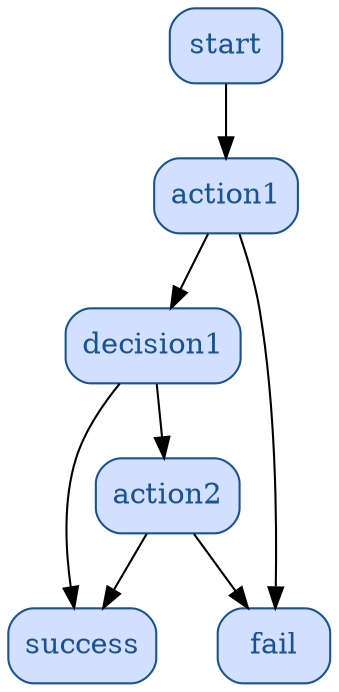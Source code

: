 digraph G {
  start [ fillcolor="#D3DFFF" shape="box" color="#1A5490" fontcolor="#1A5490" style="rounded,filled" ];
  action1 [ fillcolor="#D3DFFF" shape="box" color="#1A5490" fontcolor="#1A5490" style="rounded,filled" ];
  decision1 [ fillcolor="#D3DFFF" shape="box" color="#1A5490" fontcolor="#1A5490" style="rounded,filled" ];
  action2 [ fillcolor="#D3DFFF" shape="box" color="#1A5490" fontcolor="#1A5490" style="rounded,filled" ];
  success [ fillcolor="#D3DFFF" shape="box" color="#1A5490" fontcolor="#1A5490" style="rounded,filled" ];
  fail [ fillcolor="#D3DFFF" shape="box" color="#1A5490" fontcolor="#1A5490" style="rounded,filled" ];
  start -> action1;
  action1 -> decision1;
  action1 -> fail;
  decision1 -> action2;
  decision1 -> success;
  action2 -> success;
  action2 -> fail;
}
